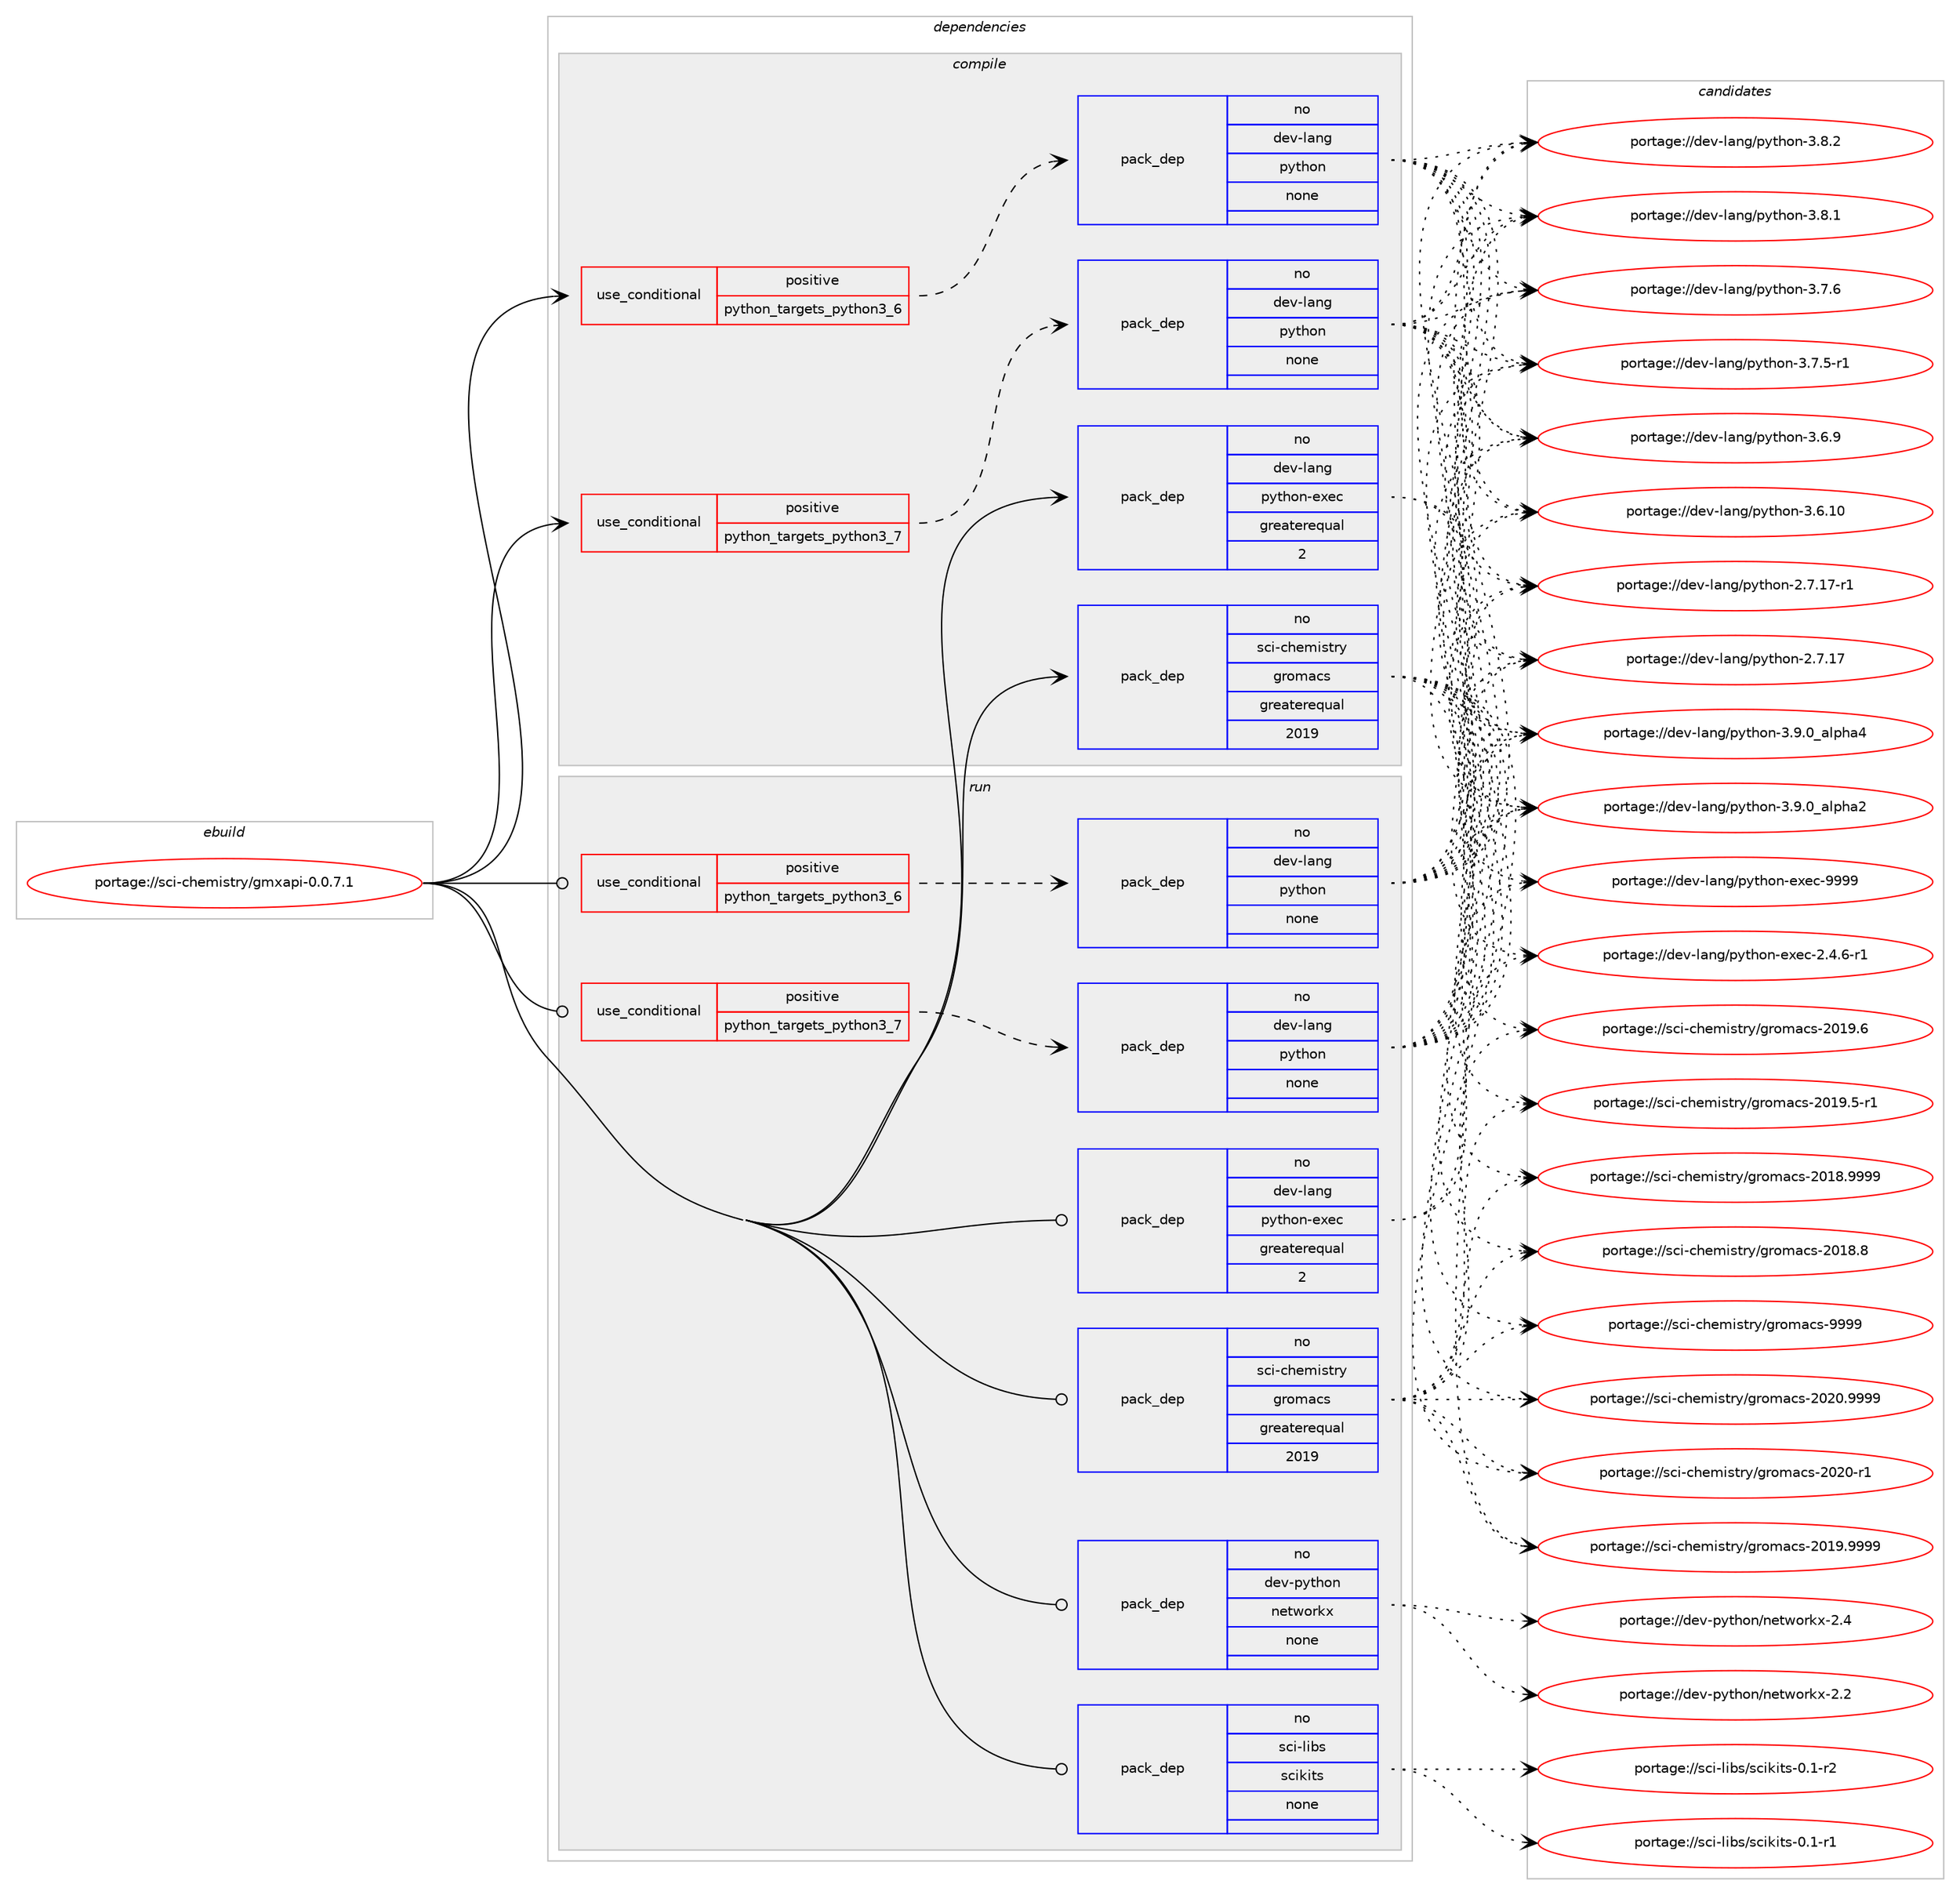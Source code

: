 digraph prolog {

# *************
# Graph options
# *************

newrank=true;
concentrate=true;
compound=true;
graph [rankdir=LR,fontname=Helvetica,fontsize=10,ranksep=1.5];#, ranksep=2.5, nodesep=0.2];
edge  [arrowhead=vee];
node  [fontname=Helvetica,fontsize=10];

# **********
# The ebuild
# **********

subgraph cluster_leftcol {
color=gray;
rank=same;
label=<<i>ebuild</i>>;
id [label="portage://sci-chemistry/gmxapi-0.0.7.1", color=red, width=4, href="../sci-chemistry/gmxapi-0.0.7.1.svg"];
}

# ****************
# The dependencies
# ****************

subgraph cluster_midcol {
color=gray;
label=<<i>dependencies</i>>;
subgraph cluster_compile {
fillcolor="#eeeeee";
style=filled;
label=<<i>compile</i>>;
subgraph cond11401 {
dependency55639 [label=<<TABLE BORDER="0" CELLBORDER="1" CELLSPACING="0" CELLPADDING="4"><TR><TD ROWSPAN="3" CELLPADDING="10">use_conditional</TD></TR><TR><TD>positive</TD></TR><TR><TD>python_targets_python3_6</TD></TR></TABLE>>, shape=none, color=red];
subgraph pack43058 {
dependency55640 [label=<<TABLE BORDER="0" CELLBORDER="1" CELLSPACING="0" CELLPADDING="4" WIDTH="220"><TR><TD ROWSPAN="6" CELLPADDING="30">pack_dep</TD></TR><TR><TD WIDTH="110">no</TD></TR><TR><TD>dev-lang</TD></TR><TR><TD>python</TD></TR><TR><TD>none</TD></TR><TR><TD></TD></TR></TABLE>>, shape=none, color=blue];
}
dependency55639:e -> dependency55640:w [weight=20,style="dashed",arrowhead="vee"];
}
id:e -> dependency55639:w [weight=20,style="solid",arrowhead="vee"];
subgraph cond11402 {
dependency55641 [label=<<TABLE BORDER="0" CELLBORDER="1" CELLSPACING="0" CELLPADDING="4"><TR><TD ROWSPAN="3" CELLPADDING="10">use_conditional</TD></TR><TR><TD>positive</TD></TR><TR><TD>python_targets_python3_7</TD></TR></TABLE>>, shape=none, color=red];
subgraph pack43059 {
dependency55642 [label=<<TABLE BORDER="0" CELLBORDER="1" CELLSPACING="0" CELLPADDING="4" WIDTH="220"><TR><TD ROWSPAN="6" CELLPADDING="30">pack_dep</TD></TR><TR><TD WIDTH="110">no</TD></TR><TR><TD>dev-lang</TD></TR><TR><TD>python</TD></TR><TR><TD>none</TD></TR><TR><TD></TD></TR></TABLE>>, shape=none, color=blue];
}
dependency55641:e -> dependency55642:w [weight=20,style="dashed",arrowhead="vee"];
}
id:e -> dependency55641:w [weight=20,style="solid",arrowhead="vee"];
subgraph pack43060 {
dependency55643 [label=<<TABLE BORDER="0" CELLBORDER="1" CELLSPACING="0" CELLPADDING="4" WIDTH="220"><TR><TD ROWSPAN="6" CELLPADDING="30">pack_dep</TD></TR><TR><TD WIDTH="110">no</TD></TR><TR><TD>dev-lang</TD></TR><TR><TD>python-exec</TD></TR><TR><TD>greaterequal</TD></TR><TR><TD>2</TD></TR></TABLE>>, shape=none, color=blue];
}
id:e -> dependency55643:w [weight=20,style="solid",arrowhead="vee"];
subgraph pack43061 {
dependency55644 [label=<<TABLE BORDER="0" CELLBORDER="1" CELLSPACING="0" CELLPADDING="4" WIDTH="220"><TR><TD ROWSPAN="6" CELLPADDING="30">pack_dep</TD></TR><TR><TD WIDTH="110">no</TD></TR><TR><TD>sci-chemistry</TD></TR><TR><TD>gromacs</TD></TR><TR><TD>greaterequal</TD></TR><TR><TD>2019</TD></TR></TABLE>>, shape=none, color=blue];
}
id:e -> dependency55644:w [weight=20,style="solid",arrowhead="vee"];
}
subgraph cluster_compileandrun {
fillcolor="#eeeeee";
style=filled;
label=<<i>compile and run</i>>;
}
subgraph cluster_run {
fillcolor="#eeeeee";
style=filled;
label=<<i>run</i>>;
subgraph cond11403 {
dependency55645 [label=<<TABLE BORDER="0" CELLBORDER="1" CELLSPACING="0" CELLPADDING="4"><TR><TD ROWSPAN="3" CELLPADDING="10">use_conditional</TD></TR><TR><TD>positive</TD></TR><TR><TD>python_targets_python3_6</TD></TR></TABLE>>, shape=none, color=red];
subgraph pack43062 {
dependency55646 [label=<<TABLE BORDER="0" CELLBORDER="1" CELLSPACING="0" CELLPADDING="4" WIDTH="220"><TR><TD ROWSPAN="6" CELLPADDING="30">pack_dep</TD></TR><TR><TD WIDTH="110">no</TD></TR><TR><TD>dev-lang</TD></TR><TR><TD>python</TD></TR><TR><TD>none</TD></TR><TR><TD></TD></TR></TABLE>>, shape=none, color=blue];
}
dependency55645:e -> dependency55646:w [weight=20,style="dashed",arrowhead="vee"];
}
id:e -> dependency55645:w [weight=20,style="solid",arrowhead="odot"];
subgraph cond11404 {
dependency55647 [label=<<TABLE BORDER="0" CELLBORDER="1" CELLSPACING="0" CELLPADDING="4"><TR><TD ROWSPAN="3" CELLPADDING="10">use_conditional</TD></TR><TR><TD>positive</TD></TR><TR><TD>python_targets_python3_7</TD></TR></TABLE>>, shape=none, color=red];
subgraph pack43063 {
dependency55648 [label=<<TABLE BORDER="0" CELLBORDER="1" CELLSPACING="0" CELLPADDING="4" WIDTH="220"><TR><TD ROWSPAN="6" CELLPADDING="30">pack_dep</TD></TR><TR><TD WIDTH="110">no</TD></TR><TR><TD>dev-lang</TD></TR><TR><TD>python</TD></TR><TR><TD>none</TD></TR><TR><TD></TD></TR></TABLE>>, shape=none, color=blue];
}
dependency55647:e -> dependency55648:w [weight=20,style="dashed",arrowhead="vee"];
}
id:e -> dependency55647:w [weight=20,style="solid",arrowhead="odot"];
subgraph pack43064 {
dependency55649 [label=<<TABLE BORDER="0" CELLBORDER="1" CELLSPACING="0" CELLPADDING="4" WIDTH="220"><TR><TD ROWSPAN="6" CELLPADDING="30">pack_dep</TD></TR><TR><TD WIDTH="110">no</TD></TR><TR><TD>dev-lang</TD></TR><TR><TD>python-exec</TD></TR><TR><TD>greaterequal</TD></TR><TR><TD>2</TD></TR></TABLE>>, shape=none, color=blue];
}
id:e -> dependency55649:w [weight=20,style="solid",arrowhead="odot"];
subgraph pack43065 {
dependency55650 [label=<<TABLE BORDER="0" CELLBORDER="1" CELLSPACING="0" CELLPADDING="4" WIDTH="220"><TR><TD ROWSPAN="6" CELLPADDING="30">pack_dep</TD></TR><TR><TD WIDTH="110">no</TD></TR><TR><TD>dev-python</TD></TR><TR><TD>networkx</TD></TR><TR><TD>none</TD></TR><TR><TD></TD></TR></TABLE>>, shape=none, color=blue];
}
id:e -> dependency55650:w [weight=20,style="solid",arrowhead="odot"];
subgraph pack43066 {
dependency55651 [label=<<TABLE BORDER="0" CELLBORDER="1" CELLSPACING="0" CELLPADDING="4" WIDTH="220"><TR><TD ROWSPAN="6" CELLPADDING="30">pack_dep</TD></TR><TR><TD WIDTH="110">no</TD></TR><TR><TD>sci-chemistry</TD></TR><TR><TD>gromacs</TD></TR><TR><TD>greaterequal</TD></TR><TR><TD>2019</TD></TR></TABLE>>, shape=none, color=blue];
}
id:e -> dependency55651:w [weight=20,style="solid",arrowhead="odot"];
subgraph pack43067 {
dependency55652 [label=<<TABLE BORDER="0" CELLBORDER="1" CELLSPACING="0" CELLPADDING="4" WIDTH="220"><TR><TD ROWSPAN="6" CELLPADDING="30">pack_dep</TD></TR><TR><TD WIDTH="110">no</TD></TR><TR><TD>sci-libs</TD></TR><TR><TD>scikits</TD></TR><TR><TD>none</TD></TR><TR><TD></TD></TR></TABLE>>, shape=none, color=blue];
}
id:e -> dependency55652:w [weight=20,style="solid",arrowhead="odot"];
}
}

# **************
# The candidates
# **************

subgraph cluster_choices {
rank=same;
color=gray;
label=<<i>candidates</i>>;

subgraph choice43058 {
color=black;
nodesep=1;
choice10010111845108971101034711212111610411111045514657464895971081121049752 [label="portage://dev-lang/python-3.9.0_alpha4", color=red, width=4,href="../dev-lang/python-3.9.0_alpha4.svg"];
choice10010111845108971101034711212111610411111045514657464895971081121049750 [label="portage://dev-lang/python-3.9.0_alpha2", color=red, width=4,href="../dev-lang/python-3.9.0_alpha2.svg"];
choice100101118451089711010347112121116104111110455146564650 [label="portage://dev-lang/python-3.8.2", color=red, width=4,href="../dev-lang/python-3.8.2.svg"];
choice100101118451089711010347112121116104111110455146564649 [label="portage://dev-lang/python-3.8.1", color=red, width=4,href="../dev-lang/python-3.8.1.svg"];
choice100101118451089711010347112121116104111110455146554654 [label="portage://dev-lang/python-3.7.6", color=red, width=4,href="../dev-lang/python-3.7.6.svg"];
choice1001011184510897110103471121211161041111104551465546534511449 [label="portage://dev-lang/python-3.7.5-r1", color=red, width=4,href="../dev-lang/python-3.7.5-r1.svg"];
choice100101118451089711010347112121116104111110455146544657 [label="portage://dev-lang/python-3.6.9", color=red, width=4,href="../dev-lang/python-3.6.9.svg"];
choice10010111845108971101034711212111610411111045514654464948 [label="portage://dev-lang/python-3.6.10", color=red, width=4,href="../dev-lang/python-3.6.10.svg"];
choice100101118451089711010347112121116104111110455046554649554511449 [label="portage://dev-lang/python-2.7.17-r1", color=red, width=4,href="../dev-lang/python-2.7.17-r1.svg"];
choice10010111845108971101034711212111610411111045504655464955 [label="portage://dev-lang/python-2.7.17", color=red, width=4,href="../dev-lang/python-2.7.17.svg"];
dependency55640:e -> choice10010111845108971101034711212111610411111045514657464895971081121049752:w [style=dotted,weight="100"];
dependency55640:e -> choice10010111845108971101034711212111610411111045514657464895971081121049750:w [style=dotted,weight="100"];
dependency55640:e -> choice100101118451089711010347112121116104111110455146564650:w [style=dotted,weight="100"];
dependency55640:e -> choice100101118451089711010347112121116104111110455146564649:w [style=dotted,weight="100"];
dependency55640:e -> choice100101118451089711010347112121116104111110455146554654:w [style=dotted,weight="100"];
dependency55640:e -> choice1001011184510897110103471121211161041111104551465546534511449:w [style=dotted,weight="100"];
dependency55640:e -> choice100101118451089711010347112121116104111110455146544657:w [style=dotted,weight="100"];
dependency55640:e -> choice10010111845108971101034711212111610411111045514654464948:w [style=dotted,weight="100"];
dependency55640:e -> choice100101118451089711010347112121116104111110455046554649554511449:w [style=dotted,weight="100"];
dependency55640:e -> choice10010111845108971101034711212111610411111045504655464955:w [style=dotted,weight="100"];
}
subgraph choice43059 {
color=black;
nodesep=1;
choice10010111845108971101034711212111610411111045514657464895971081121049752 [label="portage://dev-lang/python-3.9.0_alpha4", color=red, width=4,href="../dev-lang/python-3.9.0_alpha4.svg"];
choice10010111845108971101034711212111610411111045514657464895971081121049750 [label="portage://dev-lang/python-3.9.0_alpha2", color=red, width=4,href="../dev-lang/python-3.9.0_alpha2.svg"];
choice100101118451089711010347112121116104111110455146564650 [label="portage://dev-lang/python-3.8.2", color=red, width=4,href="../dev-lang/python-3.8.2.svg"];
choice100101118451089711010347112121116104111110455146564649 [label="portage://dev-lang/python-3.8.1", color=red, width=4,href="../dev-lang/python-3.8.1.svg"];
choice100101118451089711010347112121116104111110455146554654 [label="portage://dev-lang/python-3.7.6", color=red, width=4,href="../dev-lang/python-3.7.6.svg"];
choice1001011184510897110103471121211161041111104551465546534511449 [label="portage://dev-lang/python-3.7.5-r1", color=red, width=4,href="../dev-lang/python-3.7.5-r1.svg"];
choice100101118451089711010347112121116104111110455146544657 [label="portage://dev-lang/python-3.6.9", color=red, width=4,href="../dev-lang/python-3.6.9.svg"];
choice10010111845108971101034711212111610411111045514654464948 [label="portage://dev-lang/python-3.6.10", color=red, width=4,href="../dev-lang/python-3.6.10.svg"];
choice100101118451089711010347112121116104111110455046554649554511449 [label="portage://dev-lang/python-2.7.17-r1", color=red, width=4,href="../dev-lang/python-2.7.17-r1.svg"];
choice10010111845108971101034711212111610411111045504655464955 [label="portage://dev-lang/python-2.7.17", color=red, width=4,href="../dev-lang/python-2.7.17.svg"];
dependency55642:e -> choice10010111845108971101034711212111610411111045514657464895971081121049752:w [style=dotted,weight="100"];
dependency55642:e -> choice10010111845108971101034711212111610411111045514657464895971081121049750:w [style=dotted,weight="100"];
dependency55642:e -> choice100101118451089711010347112121116104111110455146564650:w [style=dotted,weight="100"];
dependency55642:e -> choice100101118451089711010347112121116104111110455146564649:w [style=dotted,weight="100"];
dependency55642:e -> choice100101118451089711010347112121116104111110455146554654:w [style=dotted,weight="100"];
dependency55642:e -> choice1001011184510897110103471121211161041111104551465546534511449:w [style=dotted,weight="100"];
dependency55642:e -> choice100101118451089711010347112121116104111110455146544657:w [style=dotted,weight="100"];
dependency55642:e -> choice10010111845108971101034711212111610411111045514654464948:w [style=dotted,weight="100"];
dependency55642:e -> choice100101118451089711010347112121116104111110455046554649554511449:w [style=dotted,weight="100"];
dependency55642:e -> choice10010111845108971101034711212111610411111045504655464955:w [style=dotted,weight="100"];
}
subgraph choice43060 {
color=black;
nodesep=1;
choice10010111845108971101034711212111610411111045101120101994557575757 [label="portage://dev-lang/python-exec-9999", color=red, width=4,href="../dev-lang/python-exec-9999.svg"];
choice10010111845108971101034711212111610411111045101120101994550465246544511449 [label="portage://dev-lang/python-exec-2.4.6-r1", color=red, width=4,href="../dev-lang/python-exec-2.4.6-r1.svg"];
dependency55643:e -> choice10010111845108971101034711212111610411111045101120101994557575757:w [style=dotted,weight="100"];
dependency55643:e -> choice10010111845108971101034711212111610411111045101120101994550465246544511449:w [style=dotted,weight="100"];
}
subgraph choice43061 {
color=black;
nodesep=1;
choice1159910545991041011091051151161141214710311411110997991154557575757 [label="portage://sci-chemistry/gromacs-9999", color=red, width=4,href="../sci-chemistry/gromacs-9999.svg"];
choice11599105459910410110910511511611412147103114111109979911545504850484657575757 [label="portage://sci-chemistry/gromacs-2020.9999", color=red, width=4,href="../sci-chemistry/gromacs-2020.9999.svg"];
choice11599105459910410110910511511611412147103114111109979911545504850484511449 [label="portage://sci-chemistry/gromacs-2020-r1", color=red, width=4,href="../sci-chemistry/gromacs-2020-r1.svg"];
choice11599105459910410110910511511611412147103114111109979911545504849574657575757 [label="portage://sci-chemistry/gromacs-2019.9999", color=red, width=4,href="../sci-chemistry/gromacs-2019.9999.svg"];
choice11599105459910410110910511511611412147103114111109979911545504849574654 [label="portage://sci-chemistry/gromacs-2019.6", color=red, width=4,href="../sci-chemistry/gromacs-2019.6.svg"];
choice115991054599104101109105115116114121471031141111099799115455048495746534511449 [label="portage://sci-chemistry/gromacs-2019.5-r1", color=red, width=4,href="../sci-chemistry/gromacs-2019.5-r1.svg"];
choice11599105459910410110910511511611412147103114111109979911545504849564657575757 [label="portage://sci-chemistry/gromacs-2018.9999", color=red, width=4,href="../sci-chemistry/gromacs-2018.9999.svg"];
choice11599105459910410110910511511611412147103114111109979911545504849564656 [label="portage://sci-chemistry/gromacs-2018.8", color=red, width=4,href="../sci-chemistry/gromacs-2018.8.svg"];
dependency55644:e -> choice1159910545991041011091051151161141214710311411110997991154557575757:w [style=dotted,weight="100"];
dependency55644:e -> choice11599105459910410110910511511611412147103114111109979911545504850484657575757:w [style=dotted,weight="100"];
dependency55644:e -> choice11599105459910410110910511511611412147103114111109979911545504850484511449:w [style=dotted,weight="100"];
dependency55644:e -> choice11599105459910410110910511511611412147103114111109979911545504849574657575757:w [style=dotted,weight="100"];
dependency55644:e -> choice11599105459910410110910511511611412147103114111109979911545504849574654:w [style=dotted,weight="100"];
dependency55644:e -> choice115991054599104101109105115116114121471031141111099799115455048495746534511449:w [style=dotted,weight="100"];
dependency55644:e -> choice11599105459910410110910511511611412147103114111109979911545504849564657575757:w [style=dotted,weight="100"];
dependency55644:e -> choice11599105459910410110910511511611412147103114111109979911545504849564656:w [style=dotted,weight="100"];
}
subgraph choice43062 {
color=black;
nodesep=1;
choice10010111845108971101034711212111610411111045514657464895971081121049752 [label="portage://dev-lang/python-3.9.0_alpha4", color=red, width=4,href="../dev-lang/python-3.9.0_alpha4.svg"];
choice10010111845108971101034711212111610411111045514657464895971081121049750 [label="portage://dev-lang/python-3.9.0_alpha2", color=red, width=4,href="../dev-lang/python-3.9.0_alpha2.svg"];
choice100101118451089711010347112121116104111110455146564650 [label="portage://dev-lang/python-3.8.2", color=red, width=4,href="../dev-lang/python-3.8.2.svg"];
choice100101118451089711010347112121116104111110455146564649 [label="portage://dev-lang/python-3.8.1", color=red, width=4,href="../dev-lang/python-3.8.1.svg"];
choice100101118451089711010347112121116104111110455146554654 [label="portage://dev-lang/python-3.7.6", color=red, width=4,href="../dev-lang/python-3.7.6.svg"];
choice1001011184510897110103471121211161041111104551465546534511449 [label="portage://dev-lang/python-3.7.5-r1", color=red, width=4,href="../dev-lang/python-3.7.5-r1.svg"];
choice100101118451089711010347112121116104111110455146544657 [label="portage://dev-lang/python-3.6.9", color=red, width=4,href="../dev-lang/python-3.6.9.svg"];
choice10010111845108971101034711212111610411111045514654464948 [label="portage://dev-lang/python-3.6.10", color=red, width=4,href="../dev-lang/python-3.6.10.svg"];
choice100101118451089711010347112121116104111110455046554649554511449 [label="portage://dev-lang/python-2.7.17-r1", color=red, width=4,href="../dev-lang/python-2.7.17-r1.svg"];
choice10010111845108971101034711212111610411111045504655464955 [label="portage://dev-lang/python-2.7.17", color=red, width=4,href="../dev-lang/python-2.7.17.svg"];
dependency55646:e -> choice10010111845108971101034711212111610411111045514657464895971081121049752:w [style=dotted,weight="100"];
dependency55646:e -> choice10010111845108971101034711212111610411111045514657464895971081121049750:w [style=dotted,weight="100"];
dependency55646:e -> choice100101118451089711010347112121116104111110455146564650:w [style=dotted,weight="100"];
dependency55646:e -> choice100101118451089711010347112121116104111110455146564649:w [style=dotted,weight="100"];
dependency55646:e -> choice100101118451089711010347112121116104111110455146554654:w [style=dotted,weight="100"];
dependency55646:e -> choice1001011184510897110103471121211161041111104551465546534511449:w [style=dotted,weight="100"];
dependency55646:e -> choice100101118451089711010347112121116104111110455146544657:w [style=dotted,weight="100"];
dependency55646:e -> choice10010111845108971101034711212111610411111045514654464948:w [style=dotted,weight="100"];
dependency55646:e -> choice100101118451089711010347112121116104111110455046554649554511449:w [style=dotted,weight="100"];
dependency55646:e -> choice10010111845108971101034711212111610411111045504655464955:w [style=dotted,weight="100"];
}
subgraph choice43063 {
color=black;
nodesep=1;
choice10010111845108971101034711212111610411111045514657464895971081121049752 [label="portage://dev-lang/python-3.9.0_alpha4", color=red, width=4,href="../dev-lang/python-3.9.0_alpha4.svg"];
choice10010111845108971101034711212111610411111045514657464895971081121049750 [label="portage://dev-lang/python-3.9.0_alpha2", color=red, width=4,href="../dev-lang/python-3.9.0_alpha2.svg"];
choice100101118451089711010347112121116104111110455146564650 [label="portage://dev-lang/python-3.8.2", color=red, width=4,href="../dev-lang/python-3.8.2.svg"];
choice100101118451089711010347112121116104111110455146564649 [label="portage://dev-lang/python-3.8.1", color=red, width=4,href="../dev-lang/python-3.8.1.svg"];
choice100101118451089711010347112121116104111110455146554654 [label="portage://dev-lang/python-3.7.6", color=red, width=4,href="../dev-lang/python-3.7.6.svg"];
choice1001011184510897110103471121211161041111104551465546534511449 [label="portage://dev-lang/python-3.7.5-r1", color=red, width=4,href="../dev-lang/python-3.7.5-r1.svg"];
choice100101118451089711010347112121116104111110455146544657 [label="portage://dev-lang/python-3.6.9", color=red, width=4,href="../dev-lang/python-3.6.9.svg"];
choice10010111845108971101034711212111610411111045514654464948 [label="portage://dev-lang/python-3.6.10", color=red, width=4,href="../dev-lang/python-3.6.10.svg"];
choice100101118451089711010347112121116104111110455046554649554511449 [label="portage://dev-lang/python-2.7.17-r1", color=red, width=4,href="../dev-lang/python-2.7.17-r1.svg"];
choice10010111845108971101034711212111610411111045504655464955 [label="portage://dev-lang/python-2.7.17", color=red, width=4,href="../dev-lang/python-2.7.17.svg"];
dependency55648:e -> choice10010111845108971101034711212111610411111045514657464895971081121049752:w [style=dotted,weight="100"];
dependency55648:e -> choice10010111845108971101034711212111610411111045514657464895971081121049750:w [style=dotted,weight="100"];
dependency55648:e -> choice100101118451089711010347112121116104111110455146564650:w [style=dotted,weight="100"];
dependency55648:e -> choice100101118451089711010347112121116104111110455146564649:w [style=dotted,weight="100"];
dependency55648:e -> choice100101118451089711010347112121116104111110455146554654:w [style=dotted,weight="100"];
dependency55648:e -> choice1001011184510897110103471121211161041111104551465546534511449:w [style=dotted,weight="100"];
dependency55648:e -> choice100101118451089711010347112121116104111110455146544657:w [style=dotted,weight="100"];
dependency55648:e -> choice10010111845108971101034711212111610411111045514654464948:w [style=dotted,weight="100"];
dependency55648:e -> choice100101118451089711010347112121116104111110455046554649554511449:w [style=dotted,weight="100"];
dependency55648:e -> choice10010111845108971101034711212111610411111045504655464955:w [style=dotted,weight="100"];
}
subgraph choice43064 {
color=black;
nodesep=1;
choice10010111845108971101034711212111610411111045101120101994557575757 [label="portage://dev-lang/python-exec-9999", color=red, width=4,href="../dev-lang/python-exec-9999.svg"];
choice10010111845108971101034711212111610411111045101120101994550465246544511449 [label="portage://dev-lang/python-exec-2.4.6-r1", color=red, width=4,href="../dev-lang/python-exec-2.4.6-r1.svg"];
dependency55649:e -> choice10010111845108971101034711212111610411111045101120101994557575757:w [style=dotted,weight="100"];
dependency55649:e -> choice10010111845108971101034711212111610411111045101120101994550465246544511449:w [style=dotted,weight="100"];
}
subgraph choice43065 {
color=black;
nodesep=1;
choice100101118451121211161041111104711010111611911111410712045504652 [label="portage://dev-python/networkx-2.4", color=red, width=4,href="../dev-python/networkx-2.4.svg"];
choice100101118451121211161041111104711010111611911111410712045504650 [label="portage://dev-python/networkx-2.2", color=red, width=4,href="../dev-python/networkx-2.2.svg"];
dependency55650:e -> choice100101118451121211161041111104711010111611911111410712045504652:w [style=dotted,weight="100"];
dependency55650:e -> choice100101118451121211161041111104711010111611911111410712045504650:w [style=dotted,weight="100"];
}
subgraph choice43066 {
color=black;
nodesep=1;
choice1159910545991041011091051151161141214710311411110997991154557575757 [label="portage://sci-chemistry/gromacs-9999", color=red, width=4,href="../sci-chemistry/gromacs-9999.svg"];
choice11599105459910410110910511511611412147103114111109979911545504850484657575757 [label="portage://sci-chemistry/gromacs-2020.9999", color=red, width=4,href="../sci-chemistry/gromacs-2020.9999.svg"];
choice11599105459910410110910511511611412147103114111109979911545504850484511449 [label="portage://sci-chemistry/gromacs-2020-r1", color=red, width=4,href="../sci-chemistry/gromacs-2020-r1.svg"];
choice11599105459910410110910511511611412147103114111109979911545504849574657575757 [label="portage://sci-chemistry/gromacs-2019.9999", color=red, width=4,href="../sci-chemistry/gromacs-2019.9999.svg"];
choice11599105459910410110910511511611412147103114111109979911545504849574654 [label="portage://sci-chemistry/gromacs-2019.6", color=red, width=4,href="../sci-chemistry/gromacs-2019.6.svg"];
choice115991054599104101109105115116114121471031141111099799115455048495746534511449 [label="portage://sci-chemistry/gromacs-2019.5-r1", color=red, width=4,href="../sci-chemistry/gromacs-2019.5-r1.svg"];
choice11599105459910410110910511511611412147103114111109979911545504849564657575757 [label="portage://sci-chemistry/gromacs-2018.9999", color=red, width=4,href="../sci-chemistry/gromacs-2018.9999.svg"];
choice11599105459910410110910511511611412147103114111109979911545504849564656 [label="portage://sci-chemistry/gromacs-2018.8", color=red, width=4,href="../sci-chemistry/gromacs-2018.8.svg"];
dependency55651:e -> choice1159910545991041011091051151161141214710311411110997991154557575757:w [style=dotted,weight="100"];
dependency55651:e -> choice11599105459910410110910511511611412147103114111109979911545504850484657575757:w [style=dotted,weight="100"];
dependency55651:e -> choice11599105459910410110910511511611412147103114111109979911545504850484511449:w [style=dotted,weight="100"];
dependency55651:e -> choice11599105459910410110910511511611412147103114111109979911545504849574657575757:w [style=dotted,weight="100"];
dependency55651:e -> choice11599105459910410110910511511611412147103114111109979911545504849574654:w [style=dotted,weight="100"];
dependency55651:e -> choice115991054599104101109105115116114121471031141111099799115455048495746534511449:w [style=dotted,weight="100"];
dependency55651:e -> choice11599105459910410110910511511611412147103114111109979911545504849564657575757:w [style=dotted,weight="100"];
dependency55651:e -> choice11599105459910410110910511511611412147103114111109979911545504849564656:w [style=dotted,weight="100"];
}
subgraph choice43067 {
color=black;
nodesep=1;
choice1159910545108105981154711599105107105116115454846494511450 [label="portage://sci-libs/scikits-0.1-r2", color=red, width=4,href="../sci-libs/scikits-0.1-r2.svg"];
choice1159910545108105981154711599105107105116115454846494511449 [label="portage://sci-libs/scikits-0.1-r1", color=red, width=4,href="../sci-libs/scikits-0.1-r1.svg"];
dependency55652:e -> choice1159910545108105981154711599105107105116115454846494511450:w [style=dotted,weight="100"];
dependency55652:e -> choice1159910545108105981154711599105107105116115454846494511449:w [style=dotted,weight="100"];
}
}

}
